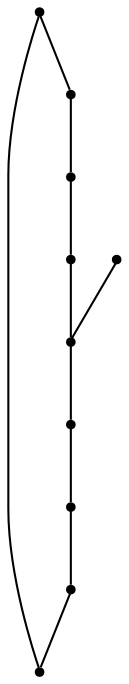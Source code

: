 graph {
  node [shape=point,comment="{\"directed\":false,\"doi\":\"10.1007/978-3-319-03841-4_25\",\"figure\":\"2 (1)\"}"]

  v0 [pos="1714.7987986217104,813.925604161303"]
  v1 [pos="1748.156180844652,828.511324193299"]
  v2 [pos="1681.4414163987688,811.8419298710178"]
  v3 [pos="1648.0840341758271,811.8419298710178"]
  v4 [pos="1614.7266519528855,811.8419298710179"]
  v5 [pos="1614.7266519528857,1045.2134503829527"]
  v6 [pos="1581.3692697299439,811.8419298710179"]
  v7 [pos="1548.0118875070025,811.8419298710178"]
  v8 [pos="1514.654505284061,813.925604161303"]
  v9 [pos="1481.2971230611192,828.511324193299"]

  v0 -- v1 [id="-1",pos="1714.7987986217104,813.925604161303 1748.156180844652,828.511324193299 1748.156180844652,828.511324193299 1748.156180844652,828.511324193299"]
  v9 -- v8 [id="-2",pos="1481.2971230611192,828.511324193299 1514.654505284061,813.925604161303 1514.654505284061,813.925604161303 1514.654505284061,813.925604161303"]
  v9 -- v1 [id="-3",pos="1481.2971230611192,828.511324193299 1748.156180844652,828.511324193299 1748.156180844652,828.511324193299 1748.156180844652,828.511324193299"]
  v8 -- v7 [id="-4",pos="1514.654505284061,813.925604161303 1548.0118875070025,811.8419298710178 1548.0118875070025,811.8419298710178 1548.0118875070025,811.8419298710178"]
  v7 -- v6 [id="-5",pos="1548.0118875070025,811.8419298710178 1581.3692697299439,811.8419298710179 1581.3692697299439,811.8419298710179 1581.3692697299439,811.8419298710179"]
  v6 -- v4 [id="-6",pos="1581.3692697299439,811.8419298710179 1614.7266519528855,811.8419298710179 1614.7266519528855,811.8419298710179 1614.7266519528855,811.8419298710179"]
  v5 -- v4 [id="-7",pos="1614.7266519528857,1045.2134503829527 1614.7266519528855,811.8419298710179 1614.7266519528855,811.8419298710179 1614.7266519528855,811.8419298710179"]
  v4 -- v3 [id="-8",pos="1614.7266519528855,811.8419298710179 1648.0840341758271,811.8419298710178 1648.0840341758271,811.8419298710178 1648.0840341758271,811.8419298710178"]
  v3 -- v2 [id="-9",pos="1648.0840341758271,811.8419298710178 1681.4414163987688,811.8419298710178 1681.4414163987688,811.8419298710178 1681.4414163987688,811.8419298710178"]
  v2 -- v0 [id="-10",pos="1681.4414163987688,811.8419298710178 1714.7987986217104,813.925604161303 1714.7987986217104,813.925604161303 1714.7987986217104,813.925604161303"]
}